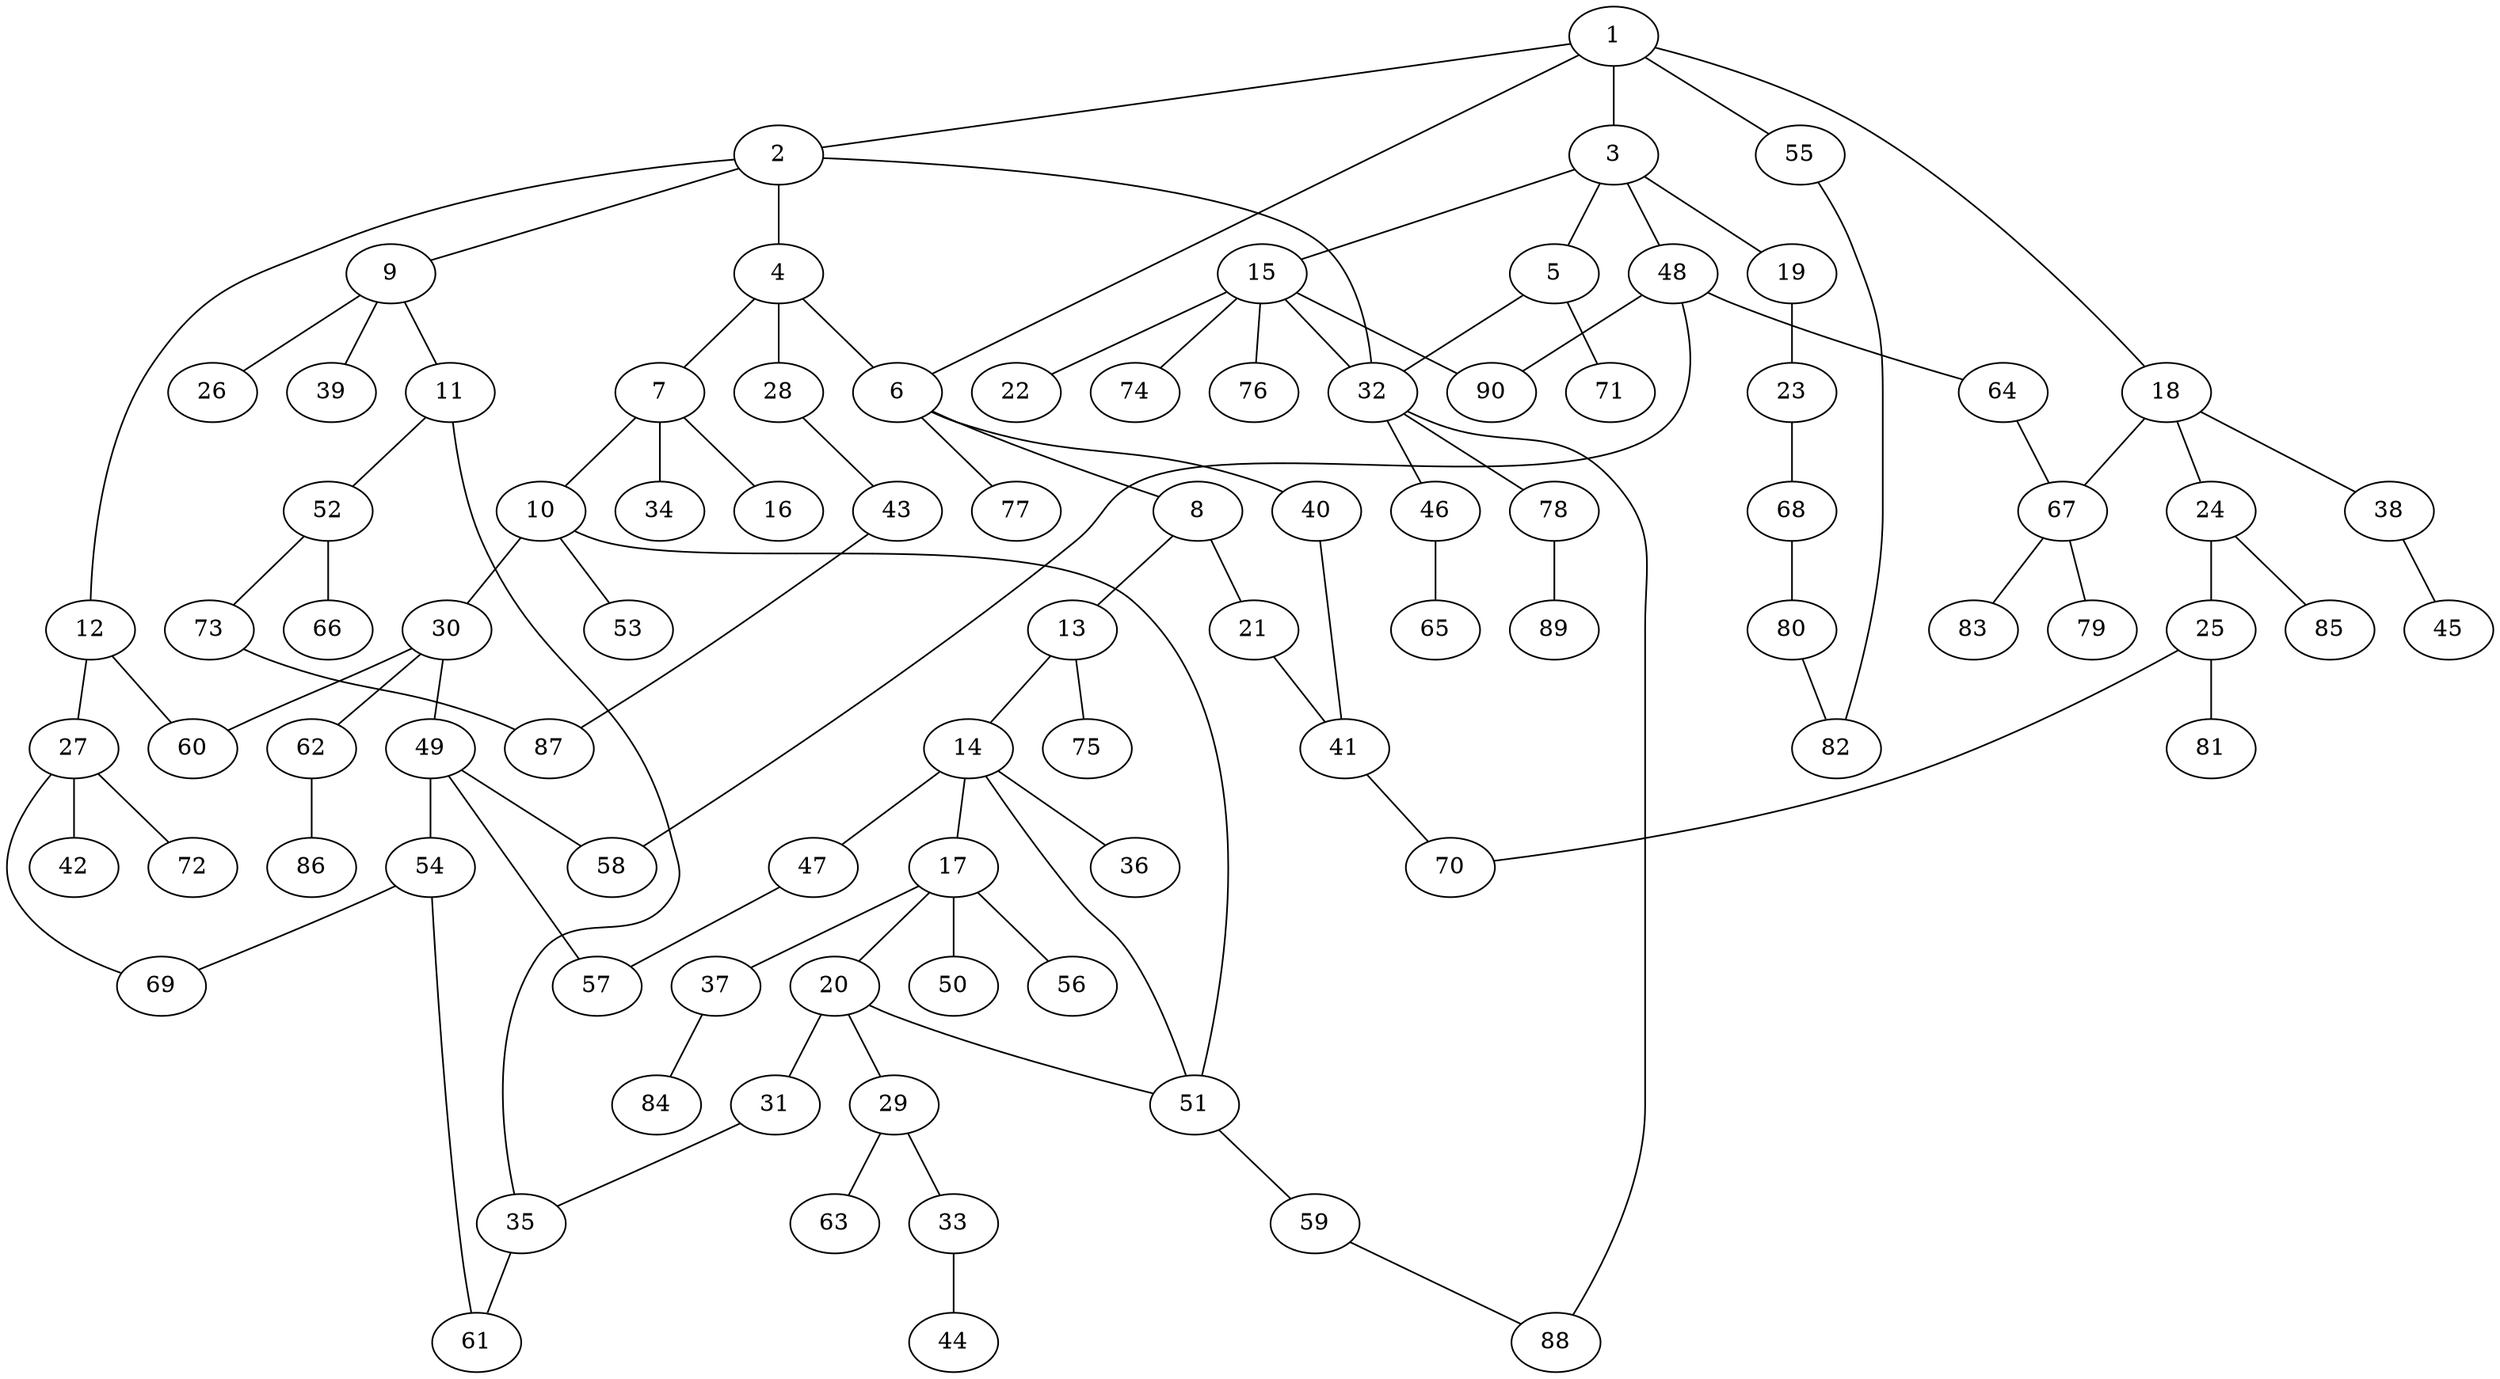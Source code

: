 graph graphname {1--2
1--3
1--6
1--18
1--55
2--4
2--9
2--12
2--32
3--5
3--15
3--19
3--48
4--6
4--7
4--28
5--32
5--71
6--8
6--40
6--77
7--10
7--16
7--34
8--13
8--21
9--11
9--26
9--39
10--30
10--51
10--53
11--35
11--52
12--27
12--60
13--14
13--75
14--17
14--36
14--47
14--51
15--22
15--32
15--74
15--76
15--90
17--20
17--37
17--50
17--56
18--24
18--38
18--67
19--23
20--29
20--31
20--51
21--41
23--68
24--25
24--85
25--70
25--81
27--42
27--69
27--72
28--43
29--33
29--63
30--49
30--60
30--62
31--35
32--46
32--78
32--88
33--44
35--61
37--84
38--45
40--41
41--70
43--87
46--65
47--57
48--58
48--64
48--90
49--54
49--57
49--58
51--59
52--66
52--73
54--61
54--69
55--82
59--88
62--86
64--67
67--79
67--83
68--80
73--87
78--89
80--82
}